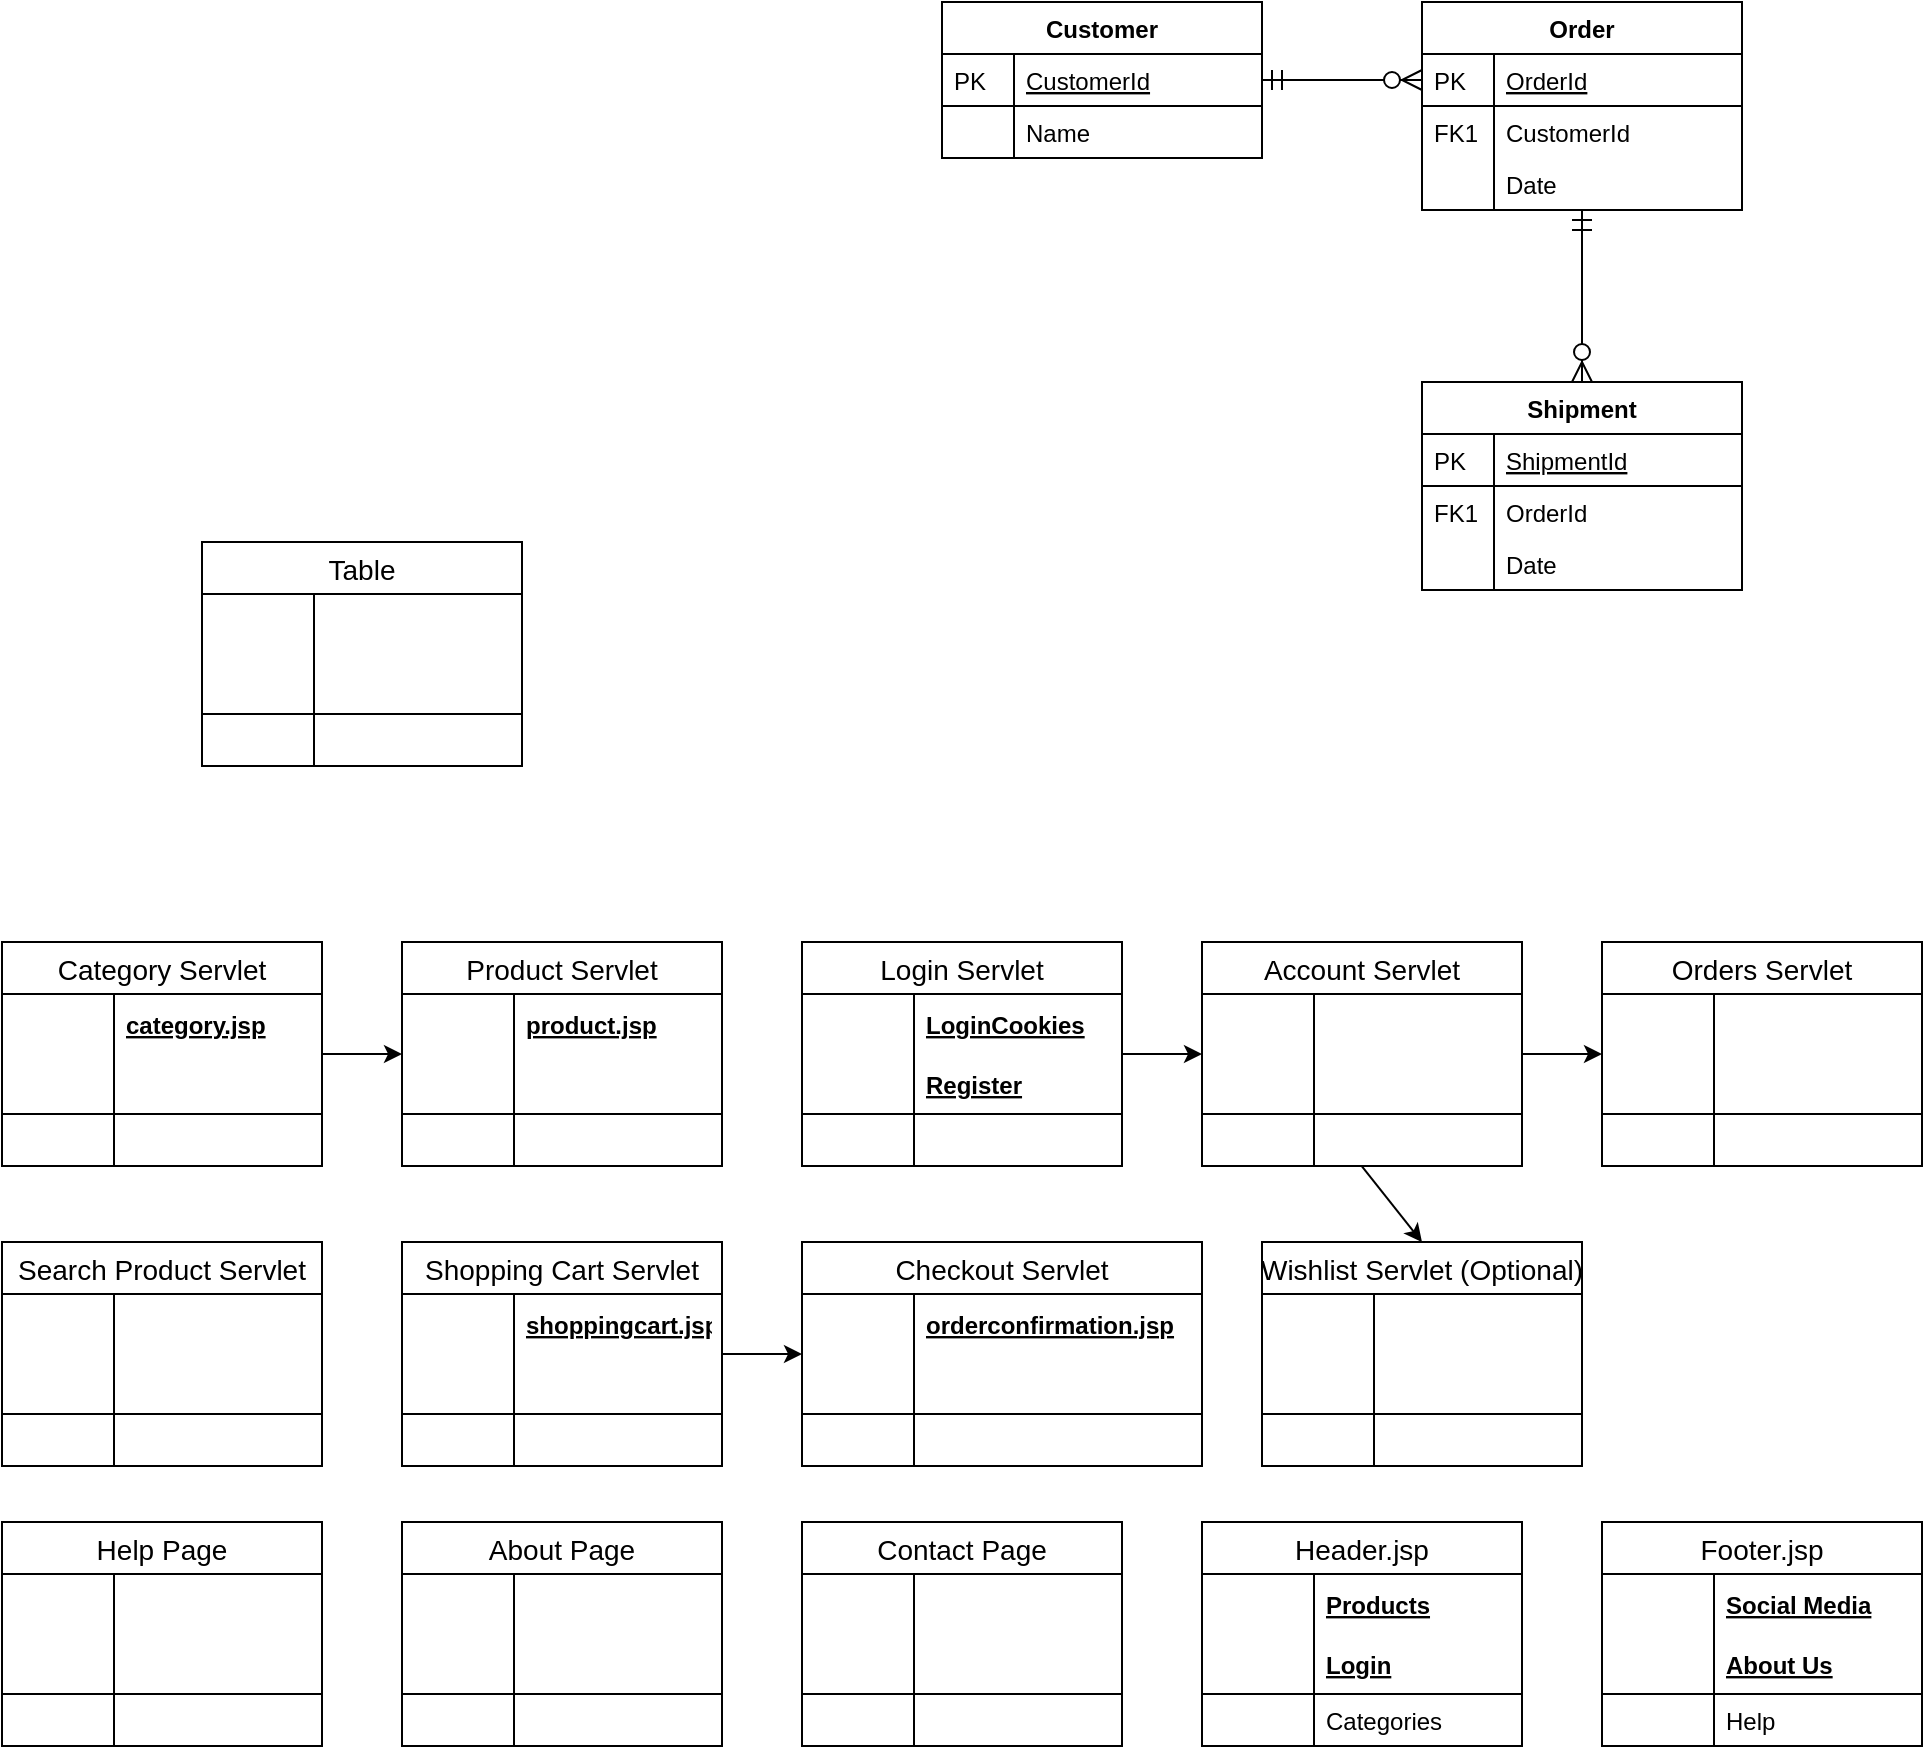 <mxfile version="13.1.1" type="device"><diagram id="C5RBs43oDa-KdzZeNtuy" name="Page-1"><mxGraphModel dx="981" dy="1683" grid="1" gridSize="10" guides="1" tooltips="1" connect="1" arrows="1" fold="1" page="1" pageScale="1" pageWidth="827" pageHeight="1169" math="0" shadow="0"><root><mxCell id="WIyWlLk6GJQsqaUBKTNV-0"/><mxCell id="WIyWlLk6GJQsqaUBKTNV-1" parent="WIyWlLk6GJQsqaUBKTNV-0"/><mxCell id="zkfFHV4jXpPFQw0GAbJ--63" value="" style="edgeStyle=orthogonalEdgeStyle;endArrow=ERzeroToMany;startArrow=ERmandOne;shadow=0;strokeWidth=1;endSize=8;startSize=8;" parent="WIyWlLk6GJQsqaUBKTNV-1" source="zkfFHV4jXpPFQw0GAbJ--52" target="zkfFHV4jXpPFQw0GAbJ--57" edge="1"><mxGeometry width="100" height="100" relative="1" as="geometry"><mxPoint x="820" y="190" as="sourcePoint"/><mxPoint x="920" y="90" as="targetPoint"/></mxGeometry></mxCell><mxCell id="zkfFHV4jXpPFQw0GAbJ--71" value="" style="edgeStyle=orthogonalEdgeStyle;endArrow=ERzeroToMany;startArrow=ERmandOne;shadow=0;strokeWidth=1;endSize=8;startSize=8;" parent="WIyWlLk6GJQsqaUBKTNV-1" source="zkfFHV4jXpPFQw0GAbJ--56" target="zkfFHV4jXpPFQw0GAbJ--64" edge="1"><mxGeometry width="100" height="100" relative="1" as="geometry"><mxPoint x="920" y="-18" as="sourcePoint"/><mxPoint x="840" y="-31" as="targetPoint"/><Array as="points"/></mxGeometry></mxCell><mxCell id="zkfFHV4jXpPFQw0GAbJ--51" value="Customer" style="swimlane;fontStyle=1;childLayout=stackLayout;horizontal=1;startSize=26;horizontalStack=0;resizeParent=1;resizeLast=0;collapsible=1;marginBottom=0;rounded=0;shadow=0;strokeWidth=1;" parent="WIyWlLk6GJQsqaUBKTNV-1" vertex="1"><mxGeometry x="670" y="-80" width="160" height="78" as="geometry"><mxRectangle x="20" y="80" width="160" height="26" as="alternateBounds"/></mxGeometry></mxCell><mxCell id="zkfFHV4jXpPFQw0GAbJ--52" value="CustomerId" style="shape=partialRectangle;top=0;left=0;right=0;bottom=1;align=left;verticalAlign=top;fillColor=none;spacingLeft=40;spacingRight=4;overflow=hidden;rotatable=0;points=[[0,0.5],[1,0.5]];portConstraint=eastwest;dropTarget=0;rounded=0;shadow=0;strokeWidth=1;fontStyle=4" parent="zkfFHV4jXpPFQw0GAbJ--51" vertex="1"><mxGeometry y="26" width="160" height="26" as="geometry"/></mxCell><mxCell id="zkfFHV4jXpPFQw0GAbJ--53" value="PK" style="shape=partialRectangle;top=0;left=0;bottom=0;fillColor=none;align=left;verticalAlign=top;spacingLeft=4;spacingRight=4;overflow=hidden;rotatable=0;points=[];portConstraint=eastwest;part=1;" parent="zkfFHV4jXpPFQw0GAbJ--52" vertex="1" connectable="0"><mxGeometry width="36" height="26" as="geometry"/></mxCell><mxCell id="zkfFHV4jXpPFQw0GAbJ--54" value="Name" style="shape=partialRectangle;top=0;left=0;right=0;bottom=0;align=left;verticalAlign=top;fillColor=none;spacingLeft=40;spacingRight=4;overflow=hidden;rotatable=0;points=[[0,0.5],[1,0.5]];portConstraint=eastwest;dropTarget=0;rounded=0;shadow=0;strokeWidth=1;" parent="zkfFHV4jXpPFQw0GAbJ--51" vertex="1"><mxGeometry y="52" width="160" height="26" as="geometry"/></mxCell><mxCell id="zkfFHV4jXpPFQw0GAbJ--55" value="" style="shape=partialRectangle;top=0;left=0;bottom=0;fillColor=none;align=left;verticalAlign=top;spacingLeft=4;spacingRight=4;overflow=hidden;rotatable=0;points=[];portConstraint=eastwest;part=1;" parent="zkfFHV4jXpPFQw0GAbJ--54" vertex="1" connectable="0"><mxGeometry width="36" height="26" as="geometry"/></mxCell><mxCell id="zkfFHV4jXpPFQw0GAbJ--56" value="Order" style="swimlane;fontStyle=1;childLayout=stackLayout;horizontal=1;startSize=26;horizontalStack=0;resizeParent=1;resizeLast=0;collapsible=1;marginBottom=0;rounded=0;shadow=0;strokeWidth=1;" parent="WIyWlLk6GJQsqaUBKTNV-1" vertex="1"><mxGeometry x="910" y="-80" width="160" height="104" as="geometry"><mxRectangle x="260" y="80" width="160" height="26" as="alternateBounds"/></mxGeometry></mxCell><mxCell id="zkfFHV4jXpPFQw0GAbJ--57" value="OrderId" style="shape=partialRectangle;top=0;left=0;right=0;bottom=1;align=left;verticalAlign=top;fillColor=none;spacingLeft=40;spacingRight=4;overflow=hidden;rotatable=0;points=[[0,0.5],[1,0.5]];portConstraint=eastwest;dropTarget=0;rounded=0;shadow=0;strokeWidth=1;fontStyle=4" parent="zkfFHV4jXpPFQw0GAbJ--56" vertex="1"><mxGeometry y="26" width="160" height="26" as="geometry"/></mxCell><mxCell id="zkfFHV4jXpPFQw0GAbJ--58" value="PK" style="shape=partialRectangle;top=0;left=0;bottom=0;fillColor=none;align=left;verticalAlign=top;spacingLeft=4;spacingRight=4;overflow=hidden;rotatable=0;points=[];portConstraint=eastwest;part=1;" parent="zkfFHV4jXpPFQw0GAbJ--57" vertex="1" connectable="0"><mxGeometry width="36" height="26" as="geometry"/></mxCell><mxCell id="zkfFHV4jXpPFQw0GAbJ--59" value="CustomerId" style="shape=partialRectangle;top=0;left=0;right=0;bottom=0;align=left;verticalAlign=top;fillColor=none;spacingLeft=40;spacingRight=4;overflow=hidden;rotatable=0;points=[[0,0.5],[1,0.5]];portConstraint=eastwest;dropTarget=0;rounded=0;shadow=0;strokeWidth=1;" parent="zkfFHV4jXpPFQw0GAbJ--56" vertex="1"><mxGeometry y="52" width="160" height="26" as="geometry"/></mxCell><mxCell id="zkfFHV4jXpPFQw0GAbJ--60" value="FK1" style="shape=partialRectangle;top=0;left=0;bottom=0;fillColor=none;align=left;verticalAlign=top;spacingLeft=4;spacingRight=4;overflow=hidden;rotatable=0;points=[];portConstraint=eastwest;part=1;" parent="zkfFHV4jXpPFQw0GAbJ--59" vertex="1" connectable="0"><mxGeometry width="36" height="26" as="geometry"/></mxCell><mxCell id="zkfFHV4jXpPFQw0GAbJ--61" value="Date" style="shape=partialRectangle;top=0;left=0;right=0;bottom=0;align=left;verticalAlign=top;fillColor=none;spacingLeft=40;spacingRight=4;overflow=hidden;rotatable=0;points=[[0,0.5],[1,0.5]];portConstraint=eastwest;dropTarget=0;rounded=0;shadow=0;strokeWidth=1;" parent="zkfFHV4jXpPFQw0GAbJ--56" vertex="1"><mxGeometry y="78" width="160" height="26" as="geometry"/></mxCell><mxCell id="zkfFHV4jXpPFQw0GAbJ--62" value="" style="shape=partialRectangle;top=0;left=0;bottom=0;fillColor=none;align=left;verticalAlign=top;spacingLeft=4;spacingRight=4;overflow=hidden;rotatable=0;points=[];portConstraint=eastwest;part=1;" parent="zkfFHV4jXpPFQw0GAbJ--61" vertex="1" connectable="0"><mxGeometry width="36" height="26" as="geometry"/></mxCell><mxCell id="zkfFHV4jXpPFQw0GAbJ--64" value="Shipment" style="swimlane;fontStyle=1;childLayout=stackLayout;horizontal=1;startSize=26;horizontalStack=0;resizeParent=1;resizeLast=0;collapsible=1;marginBottom=0;rounded=0;shadow=0;strokeWidth=1;" parent="WIyWlLk6GJQsqaUBKTNV-1" vertex="1"><mxGeometry x="910" y="110" width="160" height="104" as="geometry"><mxRectangle x="260" y="270" width="160" height="26" as="alternateBounds"/></mxGeometry></mxCell><mxCell id="zkfFHV4jXpPFQw0GAbJ--65" value="ShipmentId" style="shape=partialRectangle;top=0;left=0;right=0;bottom=1;align=left;verticalAlign=top;fillColor=none;spacingLeft=40;spacingRight=4;overflow=hidden;rotatable=0;points=[[0,0.5],[1,0.5]];portConstraint=eastwest;dropTarget=0;rounded=0;shadow=0;strokeWidth=1;fontStyle=4" parent="zkfFHV4jXpPFQw0GAbJ--64" vertex="1"><mxGeometry y="26" width="160" height="26" as="geometry"/></mxCell><mxCell id="zkfFHV4jXpPFQw0GAbJ--66" value="PK" style="shape=partialRectangle;top=0;left=0;bottom=0;fillColor=none;align=left;verticalAlign=top;spacingLeft=4;spacingRight=4;overflow=hidden;rotatable=0;points=[];portConstraint=eastwest;part=1;" parent="zkfFHV4jXpPFQw0GAbJ--65" vertex="1" connectable="0"><mxGeometry width="36" height="26" as="geometry"/></mxCell><mxCell id="zkfFHV4jXpPFQw0GAbJ--67" value="OrderId" style="shape=partialRectangle;top=0;left=0;right=0;bottom=0;align=left;verticalAlign=top;fillColor=none;spacingLeft=40;spacingRight=4;overflow=hidden;rotatable=0;points=[[0,0.5],[1,0.5]];portConstraint=eastwest;dropTarget=0;rounded=0;shadow=0;strokeWidth=1;" parent="zkfFHV4jXpPFQw0GAbJ--64" vertex="1"><mxGeometry y="52" width="160" height="26" as="geometry"/></mxCell><mxCell id="zkfFHV4jXpPFQw0GAbJ--68" value="FK1" style="shape=partialRectangle;top=0;left=0;bottom=0;fillColor=none;align=left;verticalAlign=top;spacingLeft=4;spacingRight=4;overflow=hidden;rotatable=0;points=[];portConstraint=eastwest;part=1;" parent="zkfFHV4jXpPFQw0GAbJ--67" vertex="1" connectable="0"><mxGeometry width="36" height="26" as="geometry"/></mxCell><mxCell id="zkfFHV4jXpPFQw0GAbJ--69" value="Date" style="shape=partialRectangle;top=0;left=0;right=0;bottom=0;align=left;verticalAlign=top;fillColor=none;spacingLeft=40;spacingRight=4;overflow=hidden;rotatable=0;points=[[0,0.5],[1,0.5]];portConstraint=eastwest;dropTarget=0;rounded=0;shadow=0;strokeWidth=1;" parent="zkfFHV4jXpPFQw0GAbJ--64" vertex="1"><mxGeometry y="78" width="160" height="26" as="geometry"/></mxCell><mxCell id="zkfFHV4jXpPFQw0GAbJ--70" value="" style="shape=partialRectangle;top=0;left=0;bottom=0;fillColor=none;align=left;verticalAlign=top;spacingLeft=4;spacingRight=4;overflow=hidden;rotatable=0;points=[];portConstraint=eastwest;part=1;" parent="zkfFHV4jXpPFQw0GAbJ--69" vertex="1" connectable="0"><mxGeometry width="36" height="26" as="geometry"/></mxCell><mxCell id="S2qN6p9JU5Q-Rs4f2Qf_-0" value="Table" style="swimlane;fontStyle=0;childLayout=stackLayout;horizontal=1;startSize=26;horizontalStack=0;resizeParent=1;resizeParentMax=0;resizeLast=0;collapsible=1;marginBottom=0;align=center;fontSize=14;" vertex="1" parent="WIyWlLk6GJQsqaUBKTNV-1"><mxGeometry x="300" y="190" width="160" height="112" as="geometry"/></mxCell><mxCell id="S2qN6p9JU5Q-Rs4f2Qf_-1" value="" style="shape=partialRectangle;top=0;left=0;right=0;bottom=0;align=left;verticalAlign=middle;fillColor=none;spacingLeft=60;spacingRight=4;overflow=hidden;rotatable=0;points=[[0,0.5],[1,0.5]];portConstraint=eastwest;dropTarget=0;fontStyle=5;fontSize=12;" vertex="1" parent="S2qN6p9JU5Q-Rs4f2Qf_-0"><mxGeometry y="26" width="160" height="30" as="geometry"/></mxCell><mxCell id="S2qN6p9JU5Q-Rs4f2Qf_-2" value="" style="shape=partialRectangle;fontStyle=1;top=0;left=0;bottom=0;fillColor=none;align=left;verticalAlign=middle;spacingLeft=4;spacingRight=4;overflow=hidden;rotatable=0;points=[];portConstraint=eastwest;part=1;fontSize=12;" vertex="1" connectable="0" parent="S2qN6p9JU5Q-Rs4f2Qf_-1"><mxGeometry width="56" height="30" as="geometry"/></mxCell><mxCell id="S2qN6p9JU5Q-Rs4f2Qf_-3" value="" style="shape=partialRectangle;top=0;left=0;right=0;bottom=1;align=left;verticalAlign=middle;fillColor=none;spacingLeft=60;spacingRight=4;overflow=hidden;rotatable=0;points=[[0,0.5],[1,0.5]];portConstraint=eastwest;dropTarget=0;fontStyle=5;fontSize=12;" vertex="1" parent="S2qN6p9JU5Q-Rs4f2Qf_-0"><mxGeometry y="56" width="160" height="30" as="geometry"/></mxCell><mxCell id="S2qN6p9JU5Q-Rs4f2Qf_-4" value="" style="shape=partialRectangle;fontStyle=1;top=0;left=0;bottom=0;fillColor=none;align=left;verticalAlign=middle;spacingLeft=4;spacingRight=4;overflow=hidden;rotatable=0;points=[];portConstraint=eastwest;part=1;fontSize=12;" vertex="1" connectable="0" parent="S2qN6p9JU5Q-Rs4f2Qf_-3"><mxGeometry width="56" height="30" as="geometry"/></mxCell><mxCell id="S2qN6p9JU5Q-Rs4f2Qf_-5" value="" style="shape=partialRectangle;top=0;left=0;right=0;bottom=0;align=left;verticalAlign=top;fillColor=none;spacingLeft=60;spacingRight=4;overflow=hidden;rotatable=0;points=[[0,0.5],[1,0.5]];portConstraint=eastwest;dropTarget=0;fontSize=12;" vertex="1" parent="S2qN6p9JU5Q-Rs4f2Qf_-0"><mxGeometry y="86" width="160" height="26" as="geometry"/></mxCell><mxCell id="S2qN6p9JU5Q-Rs4f2Qf_-6" value="" style="shape=partialRectangle;top=0;left=0;bottom=0;fillColor=none;align=left;verticalAlign=top;spacingLeft=4;spacingRight=4;overflow=hidden;rotatable=0;points=[];portConstraint=eastwest;part=1;fontSize=12;" vertex="1" connectable="0" parent="S2qN6p9JU5Q-Rs4f2Qf_-5"><mxGeometry width="56" height="26" as="geometry"/></mxCell><mxCell id="S2qN6p9JU5Q-Rs4f2Qf_-25" value="" style="edgeStyle=orthogonalEdgeStyle;rounded=0;orthogonalLoop=1;jettySize=auto;html=1;" edge="1" parent="WIyWlLk6GJQsqaUBKTNV-1" source="S2qN6p9JU5Q-Rs4f2Qf_-11" target="S2qN6p9JU5Q-Rs4f2Qf_-18"><mxGeometry relative="1" as="geometry"/></mxCell><mxCell id="S2qN6p9JU5Q-Rs4f2Qf_-18" value="Product Servlet" style="swimlane;fontStyle=0;childLayout=stackLayout;horizontal=1;startSize=26;horizontalStack=0;resizeParent=1;resizeParentMax=0;resizeLast=0;collapsible=1;marginBottom=0;align=center;fontSize=14;" vertex="1" parent="WIyWlLk6GJQsqaUBKTNV-1"><mxGeometry x="400" y="390" width="160" height="112" as="geometry"/></mxCell><mxCell id="S2qN6p9JU5Q-Rs4f2Qf_-19" value="product.jsp" style="shape=partialRectangle;top=0;left=0;right=0;bottom=0;align=left;verticalAlign=middle;fillColor=none;spacingLeft=60;spacingRight=4;overflow=hidden;rotatable=0;points=[[0,0.5],[1,0.5]];portConstraint=eastwest;dropTarget=0;fontStyle=5;fontSize=12;" vertex="1" parent="S2qN6p9JU5Q-Rs4f2Qf_-18"><mxGeometry y="26" width="160" height="30" as="geometry"/></mxCell><mxCell id="S2qN6p9JU5Q-Rs4f2Qf_-20" value="" style="shape=partialRectangle;fontStyle=1;top=0;left=0;bottom=0;fillColor=none;align=left;verticalAlign=middle;spacingLeft=4;spacingRight=4;overflow=hidden;rotatable=0;points=[];portConstraint=eastwest;part=1;fontSize=12;" vertex="1" connectable="0" parent="S2qN6p9JU5Q-Rs4f2Qf_-19"><mxGeometry width="56" height="30" as="geometry"/></mxCell><mxCell id="S2qN6p9JU5Q-Rs4f2Qf_-21" value="" style="shape=partialRectangle;top=0;left=0;right=0;bottom=1;align=left;verticalAlign=middle;fillColor=none;spacingLeft=60;spacingRight=4;overflow=hidden;rotatable=0;points=[[0,0.5],[1,0.5]];portConstraint=eastwest;dropTarget=0;fontStyle=5;fontSize=12;" vertex="1" parent="S2qN6p9JU5Q-Rs4f2Qf_-18"><mxGeometry y="56" width="160" height="30" as="geometry"/></mxCell><mxCell id="S2qN6p9JU5Q-Rs4f2Qf_-22" value="" style="shape=partialRectangle;fontStyle=1;top=0;left=0;bottom=0;fillColor=none;align=left;verticalAlign=middle;spacingLeft=4;spacingRight=4;overflow=hidden;rotatable=0;points=[];portConstraint=eastwest;part=1;fontSize=12;" vertex="1" connectable="0" parent="S2qN6p9JU5Q-Rs4f2Qf_-21"><mxGeometry width="56" height="30" as="geometry"/></mxCell><mxCell id="S2qN6p9JU5Q-Rs4f2Qf_-23" value="" style="shape=partialRectangle;top=0;left=0;right=0;bottom=0;align=left;verticalAlign=top;fillColor=none;spacingLeft=60;spacingRight=4;overflow=hidden;rotatable=0;points=[[0,0.5],[1,0.5]];portConstraint=eastwest;dropTarget=0;fontSize=12;" vertex="1" parent="S2qN6p9JU5Q-Rs4f2Qf_-18"><mxGeometry y="86" width="160" height="26" as="geometry"/></mxCell><mxCell id="S2qN6p9JU5Q-Rs4f2Qf_-24" value="" style="shape=partialRectangle;top=0;left=0;bottom=0;fillColor=none;align=left;verticalAlign=top;spacingLeft=4;spacingRight=4;overflow=hidden;rotatable=0;points=[];portConstraint=eastwest;part=1;fontSize=12;" vertex="1" connectable="0" parent="S2qN6p9JU5Q-Rs4f2Qf_-23"><mxGeometry width="56" height="26" as="geometry"/></mxCell><mxCell id="S2qN6p9JU5Q-Rs4f2Qf_-11" value="Category Servlet" style="swimlane;fontStyle=0;childLayout=stackLayout;horizontal=1;startSize=26;horizontalStack=0;resizeParent=1;resizeParentMax=0;resizeLast=0;collapsible=1;marginBottom=0;align=center;fontSize=14;" vertex="1" parent="WIyWlLk6GJQsqaUBKTNV-1"><mxGeometry x="200" y="390" width="160" height="112" as="geometry"/></mxCell><mxCell id="S2qN6p9JU5Q-Rs4f2Qf_-12" value="category.jsp" style="shape=partialRectangle;top=0;left=0;right=0;bottom=0;align=left;verticalAlign=middle;fillColor=none;spacingLeft=60;spacingRight=4;overflow=hidden;rotatable=0;points=[[0,0.5],[1,0.5]];portConstraint=eastwest;dropTarget=0;fontStyle=5;fontSize=12;" vertex="1" parent="S2qN6p9JU5Q-Rs4f2Qf_-11"><mxGeometry y="26" width="160" height="30" as="geometry"/></mxCell><mxCell id="S2qN6p9JU5Q-Rs4f2Qf_-13" value="" style="shape=partialRectangle;fontStyle=1;top=0;left=0;bottom=0;fillColor=none;align=left;verticalAlign=middle;spacingLeft=4;spacingRight=4;overflow=hidden;rotatable=0;points=[];portConstraint=eastwest;part=1;fontSize=12;" vertex="1" connectable="0" parent="S2qN6p9JU5Q-Rs4f2Qf_-12"><mxGeometry width="56" height="30" as="geometry"/></mxCell><mxCell id="S2qN6p9JU5Q-Rs4f2Qf_-14" value="" style="shape=partialRectangle;top=0;left=0;right=0;bottom=1;align=left;verticalAlign=middle;fillColor=none;spacingLeft=60;spacingRight=4;overflow=hidden;rotatable=0;points=[[0,0.5],[1,0.5]];portConstraint=eastwest;dropTarget=0;fontStyle=5;fontSize=12;" vertex="1" parent="S2qN6p9JU5Q-Rs4f2Qf_-11"><mxGeometry y="56" width="160" height="30" as="geometry"/></mxCell><mxCell id="S2qN6p9JU5Q-Rs4f2Qf_-15" value="" style="shape=partialRectangle;fontStyle=1;top=0;left=0;bottom=0;fillColor=none;align=left;verticalAlign=middle;spacingLeft=4;spacingRight=4;overflow=hidden;rotatable=0;points=[];portConstraint=eastwest;part=1;fontSize=12;" vertex="1" connectable="0" parent="S2qN6p9JU5Q-Rs4f2Qf_-14"><mxGeometry width="56" height="30" as="geometry"/></mxCell><mxCell id="S2qN6p9JU5Q-Rs4f2Qf_-16" value="" style="shape=partialRectangle;top=0;left=0;right=0;bottom=0;align=left;verticalAlign=top;fillColor=none;spacingLeft=60;spacingRight=4;overflow=hidden;rotatable=0;points=[[0,0.5],[1,0.5]];portConstraint=eastwest;dropTarget=0;fontSize=12;" vertex="1" parent="S2qN6p9JU5Q-Rs4f2Qf_-11"><mxGeometry y="86" width="160" height="26" as="geometry"/></mxCell><mxCell id="S2qN6p9JU5Q-Rs4f2Qf_-17" value="" style="shape=partialRectangle;top=0;left=0;bottom=0;fillColor=none;align=left;verticalAlign=top;spacingLeft=4;spacingRight=4;overflow=hidden;rotatable=0;points=[];portConstraint=eastwest;part=1;fontSize=12;" vertex="1" connectable="0" parent="S2qN6p9JU5Q-Rs4f2Qf_-16"><mxGeometry width="56" height="26" as="geometry"/></mxCell><mxCell id="S2qN6p9JU5Q-Rs4f2Qf_-47" value="" style="edgeStyle=orthogonalEdgeStyle;rounded=0;orthogonalLoop=1;jettySize=auto;html=1;" edge="1" parent="WIyWlLk6GJQsqaUBKTNV-1" source="S2qN6p9JU5Q-Rs4f2Qf_-33" target="S2qN6p9JU5Q-Rs4f2Qf_-40"><mxGeometry relative="1" as="geometry"/></mxCell><mxCell id="S2qN6p9JU5Q-Rs4f2Qf_-33" value="Login Servlet" style="swimlane;fontStyle=0;childLayout=stackLayout;horizontal=1;startSize=26;horizontalStack=0;resizeParent=1;resizeParentMax=0;resizeLast=0;collapsible=1;marginBottom=0;align=center;fontSize=14;" vertex="1" parent="WIyWlLk6GJQsqaUBKTNV-1"><mxGeometry x="600" y="390" width="160" height="112" as="geometry"/></mxCell><mxCell id="S2qN6p9JU5Q-Rs4f2Qf_-34" value="LoginCookies" style="shape=partialRectangle;top=0;left=0;right=0;bottom=0;align=left;verticalAlign=middle;fillColor=none;spacingLeft=60;spacingRight=4;overflow=hidden;rotatable=0;points=[[0,0.5],[1,0.5]];portConstraint=eastwest;dropTarget=0;fontStyle=5;fontSize=12;" vertex="1" parent="S2qN6p9JU5Q-Rs4f2Qf_-33"><mxGeometry y="26" width="160" height="30" as="geometry"/></mxCell><mxCell id="S2qN6p9JU5Q-Rs4f2Qf_-35" value="" style="shape=partialRectangle;fontStyle=1;top=0;left=0;bottom=0;fillColor=none;align=left;verticalAlign=middle;spacingLeft=4;spacingRight=4;overflow=hidden;rotatable=0;points=[];portConstraint=eastwest;part=1;fontSize=12;" vertex="1" connectable="0" parent="S2qN6p9JU5Q-Rs4f2Qf_-34"><mxGeometry width="56" height="30" as="geometry"/></mxCell><mxCell id="S2qN6p9JU5Q-Rs4f2Qf_-36" value="Register" style="shape=partialRectangle;top=0;left=0;right=0;bottom=1;align=left;verticalAlign=middle;fillColor=none;spacingLeft=60;spacingRight=4;overflow=hidden;rotatable=0;points=[[0,0.5],[1,0.5]];portConstraint=eastwest;dropTarget=0;fontStyle=5;fontSize=12;" vertex="1" parent="S2qN6p9JU5Q-Rs4f2Qf_-33"><mxGeometry y="56" width="160" height="30" as="geometry"/></mxCell><mxCell id="S2qN6p9JU5Q-Rs4f2Qf_-37" value="" style="shape=partialRectangle;fontStyle=1;top=0;left=0;bottom=0;fillColor=none;align=left;verticalAlign=middle;spacingLeft=4;spacingRight=4;overflow=hidden;rotatable=0;points=[];portConstraint=eastwest;part=1;fontSize=12;" vertex="1" connectable="0" parent="S2qN6p9JU5Q-Rs4f2Qf_-36"><mxGeometry width="56" height="30" as="geometry"/></mxCell><mxCell id="S2qN6p9JU5Q-Rs4f2Qf_-38" value="" style="shape=partialRectangle;top=0;left=0;right=0;bottom=0;align=left;verticalAlign=top;fillColor=none;spacingLeft=60;spacingRight=4;overflow=hidden;rotatable=0;points=[[0,0.5],[1,0.5]];portConstraint=eastwest;dropTarget=0;fontSize=12;" vertex="1" parent="S2qN6p9JU5Q-Rs4f2Qf_-33"><mxGeometry y="86" width="160" height="26" as="geometry"/></mxCell><mxCell id="S2qN6p9JU5Q-Rs4f2Qf_-39" value="" style="shape=partialRectangle;top=0;left=0;bottom=0;fillColor=none;align=left;verticalAlign=top;spacingLeft=4;spacingRight=4;overflow=hidden;rotatable=0;points=[];portConstraint=eastwest;part=1;fontSize=12;" vertex="1" connectable="0" parent="S2qN6p9JU5Q-Rs4f2Qf_-38"><mxGeometry width="56" height="26" as="geometry"/></mxCell><mxCell id="S2qN6p9JU5Q-Rs4f2Qf_-93" value="" style="edgeStyle=orthogonalEdgeStyle;rounded=0;orthogonalLoop=1;jettySize=auto;html=1;" edge="1" parent="WIyWlLk6GJQsqaUBKTNV-1" source="S2qN6p9JU5Q-Rs4f2Qf_-40" target="S2qN6p9JU5Q-Rs4f2Qf_-86"><mxGeometry relative="1" as="geometry"/></mxCell><mxCell id="S2qN6p9JU5Q-Rs4f2Qf_-40" value="Account Servlet" style="swimlane;fontStyle=0;childLayout=stackLayout;horizontal=1;startSize=26;horizontalStack=0;resizeParent=1;resizeParentMax=0;resizeLast=0;collapsible=1;marginBottom=0;align=center;fontSize=14;" vertex="1" parent="WIyWlLk6GJQsqaUBKTNV-1"><mxGeometry x="800" y="390" width="160" height="112" as="geometry"/></mxCell><mxCell id="S2qN6p9JU5Q-Rs4f2Qf_-41" value="" style="shape=partialRectangle;top=0;left=0;right=0;bottom=0;align=left;verticalAlign=middle;fillColor=none;spacingLeft=60;spacingRight=4;overflow=hidden;rotatable=0;points=[[0,0.5],[1,0.5]];portConstraint=eastwest;dropTarget=0;fontStyle=5;fontSize=12;" vertex="1" parent="S2qN6p9JU5Q-Rs4f2Qf_-40"><mxGeometry y="26" width="160" height="30" as="geometry"/></mxCell><mxCell id="S2qN6p9JU5Q-Rs4f2Qf_-42" value="" style="shape=partialRectangle;fontStyle=1;top=0;left=0;bottom=0;fillColor=none;align=left;verticalAlign=middle;spacingLeft=4;spacingRight=4;overflow=hidden;rotatable=0;points=[];portConstraint=eastwest;part=1;fontSize=12;" vertex="1" connectable="0" parent="S2qN6p9JU5Q-Rs4f2Qf_-41"><mxGeometry width="56" height="30" as="geometry"/></mxCell><mxCell id="S2qN6p9JU5Q-Rs4f2Qf_-43" value="" style="shape=partialRectangle;top=0;left=0;right=0;bottom=1;align=left;verticalAlign=middle;fillColor=none;spacingLeft=60;spacingRight=4;overflow=hidden;rotatable=0;points=[[0,0.5],[1,0.5]];portConstraint=eastwest;dropTarget=0;fontStyle=5;fontSize=12;" vertex="1" parent="S2qN6p9JU5Q-Rs4f2Qf_-40"><mxGeometry y="56" width="160" height="30" as="geometry"/></mxCell><mxCell id="S2qN6p9JU5Q-Rs4f2Qf_-44" value="" style="shape=partialRectangle;fontStyle=1;top=0;left=0;bottom=0;fillColor=none;align=left;verticalAlign=middle;spacingLeft=4;spacingRight=4;overflow=hidden;rotatable=0;points=[];portConstraint=eastwest;part=1;fontSize=12;" vertex="1" connectable="0" parent="S2qN6p9JU5Q-Rs4f2Qf_-43"><mxGeometry width="56" height="30" as="geometry"/></mxCell><mxCell id="S2qN6p9JU5Q-Rs4f2Qf_-45" value="" style="shape=partialRectangle;top=0;left=0;right=0;bottom=0;align=left;verticalAlign=top;fillColor=none;spacingLeft=60;spacingRight=4;overflow=hidden;rotatable=0;points=[[0,0.5],[1,0.5]];portConstraint=eastwest;dropTarget=0;fontSize=12;" vertex="1" parent="S2qN6p9JU5Q-Rs4f2Qf_-40"><mxGeometry y="86" width="160" height="26" as="geometry"/></mxCell><mxCell id="S2qN6p9JU5Q-Rs4f2Qf_-46" value="" style="shape=partialRectangle;top=0;left=0;bottom=0;fillColor=none;align=left;verticalAlign=top;spacingLeft=4;spacingRight=4;overflow=hidden;rotatable=0;points=[];portConstraint=eastwest;part=1;fontSize=12;" vertex="1" connectable="0" parent="S2qN6p9JU5Q-Rs4f2Qf_-45"><mxGeometry width="56" height="26" as="geometry"/></mxCell><mxCell id="S2qN6p9JU5Q-Rs4f2Qf_-62" value="" style="edgeStyle=orthogonalEdgeStyle;rounded=0;orthogonalLoop=1;jettySize=auto;html=1;" edge="1" parent="WIyWlLk6GJQsqaUBKTNV-1" source="S2qN6p9JU5Q-Rs4f2Qf_-48" target="S2qN6p9JU5Q-Rs4f2Qf_-55"><mxGeometry relative="1" as="geometry"/></mxCell><mxCell id="S2qN6p9JU5Q-Rs4f2Qf_-48" value="Shopping Cart Servlet" style="swimlane;fontStyle=0;childLayout=stackLayout;horizontal=1;startSize=26;horizontalStack=0;resizeParent=1;resizeParentMax=0;resizeLast=0;collapsible=1;marginBottom=0;align=center;fontSize=14;" vertex="1" parent="WIyWlLk6GJQsqaUBKTNV-1"><mxGeometry x="400" y="540" width="160" height="112" as="geometry"/></mxCell><mxCell id="S2qN6p9JU5Q-Rs4f2Qf_-49" value="shoppingcart.jsp" style="shape=partialRectangle;top=0;left=0;right=0;bottom=0;align=left;verticalAlign=middle;fillColor=none;spacingLeft=60;spacingRight=4;overflow=hidden;rotatable=0;points=[[0,0.5],[1,0.5]];portConstraint=eastwest;dropTarget=0;fontStyle=5;fontSize=12;" vertex="1" parent="S2qN6p9JU5Q-Rs4f2Qf_-48"><mxGeometry y="26" width="160" height="30" as="geometry"/></mxCell><mxCell id="S2qN6p9JU5Q-Rs4f2Qf_-50" value="" style="shape=partialRectangle;fontStyle=1;top=0;left=0;bottom=0;fillColor=none;align=left;verticalAlign=middle;spacingLeft=4;spacingRight=4;overflow=hidden;rotatable=0;points=[];portConstraint=eastwest;part=1;fontSize=12;" vertex="1" connectable="0" parent="S2qN6p9JU5Q-Rs4f2Qf_-49"><mxGeometry width="56" height="30" as="geometry"/></mxCell><mxCell id="S2qN6p9JU5Q-Rs4f2Qf_-51" value="" style="shape=partialRectangle;top=0;left=0;right=0;bottom=1;align=left;verticalAlign=middle;fillColor=none;spacingLeft=60;spacingRight=4;overflow=hidden;rotatable=0;points=[[0,0.5],[1,0.5]];portConstraint=eastwest;dropTarget=0;fontStyle=5;fontSize=12;" vertex="1" parent="S2qN6p9JU5Q-Rs4f2Qf_-48"><mxGeometry y="56" width="160" height="30" as="geometry"/></mxCell><mxCell id="S2qN6p9JU5Q-Rs4f2Qf_-52" value="" style="shape=partialRectangle;fontStyle=1;top=0;left=0;bottom=0;fillColor=none;align=left;verticalAlign=middle;spacingLeft=4;spacingRight=4;overflow=hidden;rotatable=0;points=[];portConstraint=eastwest;part=1;fontSize=12;" vertex="1" connectable="0" parent="S2qN6p9JU5Q-Rs4f2Qf_-51"><mxGeometry width="56" height="30" as="geometry"/></mxCell><mxCell id="S2qN6p9JU5Q-Rs4f2Qf_-53" value="" style="shape=partialRectangle;top=0;left=0;right=0;bottom=0;align=left;verticalAlign=top;fillColor=none;spacingLeft=60;spacingRight=4;overflow=hidden;rotatable=0;points=[[0,0.5],[1,0.5]];portConstraint=eastwest;dropTarget=0;fontSize=12;" vertex="1" parent="S2qN6p9JU5Q-Rs4f2Qf_-48"><mxGeometry y="86" width="160" height="26" as="geometry"/></mxCell><mxCell id="S2qN6p9JU5Q-Rs4f2Qf_-54" value="" style="shape=partialRectangle;top=0;left=0;bottom=0;fillColor=none;align=left;verticalAlign=top;spacingLeft=4;spacingRight=4;overflow=hidden;rotatable=0;points=[];portConstraint=eastwest;part=1;fontSize=12;" vertex="1" connectable="0" parent="S2qN6p9JU5Q-Rs4f2Qf_-53"><mxGeometry width="56" height="26" as="geometry"/></mxCell><mxCell id="S2qN6p9JU5Q-Rs4f2Qf_-55" value="Checkout Servlet" style="swimlane;fontStyle=0;childLayout=stackLayout;horizontal=1;startSize=26;horizontalStack=0;resizeParent=1;resizeParentMax=0;resizeLast=0;collapsible=1;marginBottom=0;align=center;fontSize=14;" vertex="1" parent="WIyWlLk6GJQsqaUBKTNV-1"><mxGeometry x="600" y="540" width="200" height="112" as="geometry"/></mxCell><mxCell id="S2qN6p9JU5Q-Rs4f2Qf_-56" value="orderconfirmation.jsp" style="shape=partialRectangle;top=0;left=0;right=0;bottom=0;align=left;verticalAlign=middle;fillColor=none;spacingLeft=60;spacingRight=4;overflow=hidden;rotatable=0;points=[[0,0.5],[1,0.5]];portConstraint=eastwest;dropTarget=0;fontStyle=5;fontSize=12;" vertex="1" parent="S2qN6p9JU5Q-Rs4f2Qf_-55"><mxGeometry y="26" width="200" height="30" as="geometry"/></mxCell><mxCell id="S2qN6p9JU5Q-Rs4f2Qf_-57" value="" style="shape=partialRectangle;fontStyle=1;top=0;left=0;bottom=0;fillColor=none;align=left;verticalAlign=middle;spacingLeft=4;spacingRight=4;overflow=hidden;rotatable=0;points=[];portConstraint=eastwest;part=1;fontSize=12;" vertex="1" connectable="0" parent="S2qN6p9JU5Q-Rs4f2Qf_-56"><mxGeometry width="56" height="30" as="geometry"/></mxCell><mxCell id="S2qN6p9JU5Q-Rs4f2Qf_-58" value="" style="shape=partialRectangle;top=0;left=0;right=0;bottom=1;align=left;verticalAlign=middle;fillColor=none;spacingLeft=60;spacingRight=4;overflow=hidden;rotatable=0;points=[[0,0.5],[1,0.5]];portConstraint=eastwest;dropTarget=0;fontStyle=5;fontSize=12;" vertex="1" parent="S2qN6p9JU5Q-Rs4f2Qf_-55"><mxGeometry y="56" width="200" height="30" as="geometry"/></mxCell><mxCell id="S2qN6p9JU5Q-Rs4f2Qf_-59" value="" style="shape=partialRectangle;fontStyle=1;top=0;left=0;bottom=0;fillColor=none;align=left;verticalAlign=middle;spacingLeft=4;spacingRight=4;overflow=hidden;rotatable=0;points=[];portConstraint=eastwest;part=1;fontSize=12;" vertex="1" connectable="0" parent="S2qN6p9JU5Q-Rs4f2Qf_-58"><mxGeometry width="56" height="30" as="geometry"/></mxCell><mxCell id="S2qN6p9JU5Q-Rs4f2Qf_-60" value="" style="shape=partialRectangle;top=0;left=0;right=0;bottom=0;align=left;verticalAlign=top;fillColor=none;spacingLeft=60;spacingRight=4;overflow=hidden;rotatable=0;points=[[0,0.5],[1,0.5]];portConstraint=eastwest;dropTarget=0;fontSize=12;" vertex="1" parent="S2qN6p9JU5Q-Rs4f2Qf_-55"><mxGeometry y="86" width="200" height="26" as="geometry"/></mxCell><mxCell id="S2qN6p9JU5Q-Rs4f2Qf_-61" value="" style="shape=partialRectangle;top=0;left=0;bottom=0;fillColor=none;align=left;verticalAlign=top;spacingLeft=4;spacingRight=4;overflow=hidden;rotatable=0;points=[];portConstraint=eastwest;part=1;fontSize=12;" vertex="1" connectable="0" parent="S2qN6p9JU5Q-Rs4f2Qf_-60"><mxGeometry width="56" height="26" as="geometry"/></mxCell><mxCell id="S2qN6p9JU5Q-Rs4f2Qf_-86" value="Orders Servlet" style="swimlane;fontStyle=0;childLayout=stackLayout;horizontal=1;startSize=26;horizontalStack=0;resizeParent=1;resizeParentMax=0;resizeLast=0;collapsible=1;marginBottom=0;align=center;fontSize=14;" vertex="1" parent="WIyWlLk6GJQsqaUBKTNV-1"><mxGeometry x="1000" y="390" width="160" height="112" as="geometry"/></mxCell><mxCell id="S2qN6p9JU5Q-Rs4f2Qf_-87" value="" style="shape=partialRectangle;top=0;left=0;right=0;bottom=0;align=left;verticalAlign=middle;fillColor=none;spacingLeft=60;spacingRight=4;overflow=hidden;rotatable=0;points=[[0,0.5],[1,0.5]];portConstraint=eastwest;dropTarget=0;fontStyle=5;fontSize=12;" vertex="1" parent="S2qN6p9JU5Q-Rs4f2Qf_-86"><mxGeometry y="26" width="160" height="30" as="geometry"/></mxCell><mxCell id="S2qN6p9JU5Q-Rs4f2Qf_-88" value="" style="shape=partialRectangle;fontStyle=1;top=0;left=0;bottom=0;fillColor=none;align=left;verticalAlign=middle;spacingLeft=4;spacingRight=4;overflow=hidden;rotatable=0;points=[];portConstraint=eastwest;part=1;fontSize=12;" vertex="1" connectable="0" parent="S2qN6p9JU5Q-Rs4f2Qf_-87"><mxGeometry width="56" height="30" as="geometry"/></mxCell><mxCell id="S2qN6p9JU5Q-Rs4f2Qf_-89" value="" style="shape=partialRectangle;top=0;left=0;right=0;bottom=1;align=left;verticalAlign=middle;fillColor=none;spacingLeft=60;spacingRight=4;overflow=hidden;rotatable=0;points=[[0,0.5],[1,0.5]];portConstraint=eastwest;dropTarget=0;fontStyle=5;fontSize=12;" vertex="1" parent="S2qN6p9JU5Q-Rs4f2Qf_-86"><mxGeometry y="56" width="160" height="30" as="geometry"/></mxCell><mxCell id="S2qN6p9JU5Q-Rs4f2Qf_-90" value="" style="shape=partialRectangle;fontStyle=1;top=0;left=0;bottom=0;fillColor=none;align=left;verticalAlign=middle;spacingLeft=4;spacingRight=4;overflow=hidden;rotatable=0;points=[];portConstraint=eastwest;part=1;fontSize=12;" vertex="1" connectable="0" parent="S2qN6p9JU5Q-Rs4f2Qf_-89"><mxGeometry width="56" height="30" as="geometry"/></mxCell><mxCell id="S2qN6p9JU5Q-Rs4f2Qf_-91" value="" style="shape=partialRectangle;top=0;left=0;right=0;bottom=0;align=left;verticalAlign=top;fillColor=none;spacingLeft=60;spacingRight=4;overflow=hidden;rotatable=0;points=[[0,0.5],[1,0.5]];portConstraint=eastwest;dropTarget=0;fontSize=12;" vertex="1" parent="S2qN6p9JU5Q-Rs4f2Qf_-86"><mxGeometry y="86" width="160" height="26" as="geometry"/></mxCell><mxCell id="S2qN6p9JU5Q-Rs4f2Qf_-92" value="" style="shape=partialRectangle;top=0;left=0;bottom=0;fillColor=none;align=left;verticalAlign=top;spacingLeft=4;spacingRight=4;overflow=hidden;rotatable=0;points=[];portConstraint=eastwest;part=1;fontSize=12;" vertex="1" connectable="0" parent="S2qN6p9JU5Q-Rs4f2Qf_-91"><mxGeometry width="56" height="26" as="geometry"/></mxCell><mxCell id="S2qN6p9JU5Q-Rs4f2Qf_-94" value="" style="endArrow=classic;html=1;exitX=0.498;exitY=0.993;exitDx=0;exitDy=0;exitPerimeter=0;entryX=0.5;entryY=0;entryDx=0;entryDy=0;" edge="1" parent="WIyWlLk6GJQsqaUBKTNV-1" source="S2qN6p9JU5Q-Rs4f2Qf_-45" target="S2qN6p9JU5Q-Rs4f2Qf_-63"><mxGeometry width="50" height="50" relative="1" as="geometry"><mxPoint x="1000" y="580" as="sourcePoint"/><mxPoint x="1050" y="530" as="targetPoint"/></mxGeometry></mxCell><mxCell id="S2qN6p9JU5Q-Rs4f2Qf_-63" value="Wishlist Servlet (Optional)" style="swimlane;fontStyle=0;childLayout=stackLayout;horizontal=1;startSize=26;horizontalStack=0;resizeParent=1;resizeParentMax=0;resizeLast=0;collapsible=1;marginBottom=0;align=center;fontSize=14;" vertex="1" parent="WIyWlLk6GJQsqaUBKTNV-1"><mxGeometry x="830" y="540" width="160" height="112" as="geometry"/></mxCell><mxCell id="S2qN6p9JU5Q-Rs4f2Qf_-64" value="" style="shape=partialRectangle;top=0;left=0;right=0;bottom=0;align=left;verticalAlign=middle;fillColor=none;spacingLeft=60;spacingRight=4;overflow=hidden;rotatable=0;points=[[0,0.5],[1,0.5]];portConstraint=eastwest;dropTarget=0;fontStyle=5;fontSize=12;" vertex="1" parent="S2qN6p9JU5Q-Rs4f2Qf_-63"><mxGeometry y="26" width="160" height="30" as="geometry"/></mxCell><mxCell id="S2qN6p9JU5Q-Rs4f2Qf_-65" value="" style="shape=partialRectangle;fontStyle=1;top=0;left=0;bottom=0;fillColor=none;align=left;verticalAlign=middle;spacingLeft=4;spacingRight=4;overflow=hidden;rotatable=0;points=[];portConstraint=eastwest;part=1;fontSize=12;" vertex="1" connectable="0" parent="S2qN6p9JU5Q-Rs4f2Qf_-64"><mxGeometry width="56" height="30" as="geometry"/></mxCell><mxCell id="S2qN6p9JU5Q-Rs4f2Qf_-66" value="" style="shape=partialRectangle;top=0;left=0;right=0;bottom=1;align=left;verticalAlign=middle;fillColor=none;spacingLeft=60;spacingRight=4;overflow=hidden;rotatable=0;points=[[0,0.5],[1,0.5]];portConstraint=eastwest;dropTarget=0;fontStyle=5;fontSize=12;" vertex="1" parent="S2qN6p9JU5Q-Rs4f2Qf_-63"><mxGeometry y="56" width="160" height="30" as="geometry"/></mxCell><mxCell id="S2qN6p9JU5Q-Rs4f2Qf_-67" value="" style="shape=partialRectangle;fontStyle=1;top=0;left=0;bottom=0;fillColor=none;align=left;verticalAlign=middle;spacingLeft=4;spacingRight=4;overflow=hidden;rotatable=0;points=[];portConstraint=eastwest;part=1;fontSize=12;" vertex="1" connectable="0" parent="S2qN6p9JU5Q-Rs4f2Qf_-66"><mxGeometry width="56" height="30" as="geometry"/></mxCell><mxCell id="S2qN6p9JU5Q-Rs4f2Qf_-68" value="" style="shape=partialRectangle;top=0;left=0;right=0;bottom=0;align=left;verticalAlign=top;fillColor=none;spacingLeft=60;spacingRight=4;overflow=hidden;rotatable=0;points=[[0,0.5],[1,0.5]];portConstraint=eastwest;dropTarget=0;fontSize=12;" vertex="1" parent="S2qN6p9JU5Q-Rs4f2Qf_-63"><mxGeometry y="86" width="160" height="26" as="geometry"/></mxCell><mxCell id="S2qN6p9JU5Q-Rs4f2Qf_-69" value="" style="shape=partialRectangle;top=0;left=0;bottom=0;fillColor=none;align=left;verticalAlign=top;spacingLeft=4;spacingRight=4;overflow=hidden;rotatable=0;points=[];portConstraint=eastwest;part=1;fontSize=12;" vertex="1" connectable="0" parent="S2qN6p9JU5Q-Rs4f2Qf_-68"><mxGeometry width="56" height="26" as="geometry"/></mxCell><mxCell id="S2qN6p9JU5Q-Rs4f2Qf_-102" value="About Page" style="swimlane;fontStyle=0;childLayout=stackLayout;horizontal=1;startSize=26;horizontalStack=0;resizeParent=1;resizeParentMax=0;resizeLast=0;collapsible=1;marginBottom=0;align=center;fontSize=14;" vertex="1" parent="WIyWlLk6GJQsqaUBKTNV-1"><mxGeometry x="400" y="680" width="160" height="112" as="geometry"/></mxCell><mxCell id="S2qN6p9JU5Q-Rs4f2Qf_-103" value="" style="shape=partialRectangle;top=0;left=0;right=0;bottom=0;align=left;verticalAlign=middle;fillColor=none;spacingLeft=60;spacingRight=4;overflow=hidden;rotatable=0;points=[[0,0.5],[1,0.5]];portConstraint=eastwest;dropTarget=0;fontStyle=5;fontSize=12;" vertex="1" parent="S2qN6p9JU5Q-Rs4f2Qf_-102"><mxGeometry y="26" width="160" height="30" as="geometry"/></mxCell><mxCell id="S2qN6p9JU5Q-Rs4f2Qf_-104" value="" style="shape=partialRectangle;fontStyle=1;top=0;left=0;bottom=0;fillColor=none;align=left;verticalAlign=middle;spacingLeft=4;spacingRight=4;overflow=hidden;rotatable=0;points=[];portConstraint=eastwest;part=1;fontSize=12;" vertex="1" connectable="0" parent="S2qN6p9JU5Q-Rs4f2Qf_-103"><mxGeometry width="56" height="30" as="geometry"/></mxCell><mxCell id="S2qN6p9JU5Q-Rs4f2Qf_-105" value="" style="shape=partialRectangle;top=0;left=0;right=0;bottom=1;align=left;verticalAlign=middle;fillColor=none;spacingLeft=60;spacingRight=4;overflow=hidden;rotatable=0;points=[[0,0.5],[1,0.5]];portConstraint=eastwest;dropTarget=0;fontStyle=5;fontSize=12;" vertex="1" parent="S2qN6p9JU5Q-Rs4f2Qf_-102"><mxGeometry y="56" width="160" height="30" as="geometry"/></mxCell><mxCell id="S2qN6p9JU5Q-Rs4f2Qf_-106" value="" style="shape=partialRectangle;fontStyle=1;top=0;left=0;bottom=0;fillColor=none;align=left;verticalAlign=middle;spacingLeft=4;spacingRight=4;overflow=hidden;rotatable=0;points=[];portConstraint=eastwest;part=1;fontSize=12;" vertex="1" connectable="0" parent="S2qN6p9JU5Q-Rs4f2Qf_-105"><mxGeometry width="56" height="30" as="geometry"/></mxCell><mxCell id="S2qN6p9JU5Q-Rs4f2Qf_-107" value="" style="shape=partialRectangle;top=0;left=0;right=0;bottom=0;align=left;verticalAlign=top;fillColor=none;spacingLeft=60;spacingRight=4;overflow=hidden;rotatable=0;points=[[0,0.5],[1,0.5]];portConstraint=eastwest;dropTarget=0;fontSize=12;" vertex="1" parent="S2qN6p9JU5Q-Rs4f2Qf_-102"><mxGeometry y="86" width="160" height="26" as="geometry"/></mxCell><mxCell id="S2qN6p9JU5Q-Rs4f2Qf_-108" value="" style="shape=partialRectangle;top=0;left=0;bottom=0;fillColor=none;align=left;verticalAlign=top;spacingLeft=4;spacingRight=4;overflow=hidden;rotatable=0;points=[];portConstraint=eastwest;part=1;fontSize=12;" vertex="1" connectable="0" parent="S2qN6p9JU5Q-Rs4f2Qf_-107"><mxGeometry width="56" height="26" as="geometry"/></mxCell><mxCell id="S2qN6p9JU5Q-Rs4f2Qf_-109" value="Contact Page" style="swimlane;fontStyle=0;childLayout=stackLayout;horizontal=1;startSize=26;horizontalStack=0;resizeParent=1;resizeParentMax=0;resizeLast=0;collapsible=1;marginBottom=0;align=center;fontSize=14;" vertex="1" parent="WIyWlLk6GJQsqaUBKTNV-1"><mxGeometry x="600" y="680" width="160" height="112" as="geometry"/></mxCell><mxCell id="S2qN6p9JU5Q-Rs4f2Qf_-110" value="" style="shape=partialRectangle;top=0;left=0;right=0;bottom=0;align=left;verticalAlign=middle;fillColor=none;spacingLeft=60;spacingRight=4;overflow=hidden;rotatable=0;points=[[0,0.5],[1,0.5]];portConstraint=eastwest;dropTarget=0;fontStyle=5;fontSize=12;" vertex="1" parent="S2qN6p9JU5Q-Rs4f2Qf_-109"><mxGeometry y="26" width="160" height="30" as="geometry"/></mxCell><mxCell id="S2qN6p9JU5Q-Rs4f2Qf_-111" value="" style="shape=partialRectangle;fontStyle=1;top=0;left=0;bottom=0;fillColor=none;align=left;verticalAlign=middle;spacingLeft=4;spacingRight=4;overflow=hidden;rotatable=0;points=[];portConstraint=eastwest;part=1;fontSize=12;" vertex="1" connectable="0" parent="S2qN6p9JU5Q-Rs4f2Qf_-110"><mxGeometry width="56" height="30" as="geometry"/></mxCell><mxCell id="S2qN6p9JU5Q-Rs4f2Qf_-112" value="" style="shape=partialRectangle;top=0;left=0;right=0;bottom=1;align=left;verticalAlign=middle;fillColor=none;spacingLeft=60;spacingRight=4;overflow=hidden;rotatable=0;points=[[0,0.5],[1,0.5]];portConstraint=eastwest;dropTarget=0;fontStyle=5;fontSize=12;" vertex="1" parent="S2qN6p9JU5Q-Rs4f2Qf_-109"><mxGeometry y="56" width="160" height="30" as="geometry"/></mxCell><mxCell id="S2qN6p9JU5Q-Rs4f2Qf_-113" value="" style="shape=partialRectangle;fontStyle=1;top=0;left=0;bottom=0;fillColor=none;align=left;verticalAlign=middle;spacingLeft=4;spacingRight=4;overflow=hidden;rotatable=0;points=[];portConstraint=eastwest;part=1;fontSize=12;" vertex="1" connectable="0" parent="S2qN6p9JU5Q-Rs4f2Qf_-112"><mxGeometry width="56" height="30" as="geometry"/></mxCell><mxCell id="S2qN6p9JU5Q-Rs4f2Qf_-114" value="" style="shape=partialRectangle;top=0;left=0;right=0;bottom=0;align=left;verticalAlign=top;fillColor=none;spacingLeft=60;spacingRight=4;overflow=hidden;rotatable=0;points=[[0,0.5],[1,0.5]];portConstraint=eastwest;dropTarget=0;fontSize=12;" vertex="1" parent="S2qN6p9JU5Q-Rs4f2Qf_-109"><mxGeometry y="86" width="160" height="26" as="geometry"/></mxCell><mxCell id="S2qN6p9JU5Q-Rs4f2Qf_-115" value="" style="shape=partialRectangle;top=0;left=0;bottom=0;fillColor=none;align=left;verticalAlign=top;spacingLeft=4;spacingRight=4;overflow=hidden;rotatable=0;points=[];portConstraint=eastwest;part=1;fontSize=12;" vertex="1" connectable="0" parent="S2qN6p9JU5Q-Rs4f2Qf_-114"><mxGeometry width="56" height="26" as="geometry"/></mxCell><mxCell id="S2qN6p9JU5Q-Rs4f2Qf_-123" value="Footer.jsp" style="swimlane;fontStyle=0;childLayout=stackLayout;horizontal=1;startSize=26;horizontalStack=0;resizeParent=1;resizeParentMax=0;resizeLast=0;collapsible=1;marginBottom=0;align=center;fontSize=14;" vertex="1" parent="WIyWlLk6GJQsqaUBKTNV-1"><mxGeometry x="1000" y="680" width="160" height="112" as="geometry"/></mxCell><mxCell id="S2qN6p9JU5Q-Rs4f2Qf_-124" value="Social Media" style="shape=partialRectangle;top=0;left=0;right=0;bottom=0;align=left;verticalAlign=middle;fillColor=none;spacingLeft=60;spacingRight=4;overflow=hidden;rotatable=0;points=[[0,0.5],[1,0.5]];portConstraint=eastwest;dropTarget=0;fontStyle=5;fontSize=12;" vertex="1" parent="S2qN6p9JU5Q-Rs4f2Qf_-123"><mxGeometry y="26" width="160" height="30" as="geometry"/></mxCell><mxCell id="S2qN6p9JU5Q-Rs4f2Qf_-125" value="" style="shape=partialRectangle;fontStyle=1;top=0;left=0;bottom=0;fillColor=none;align=left;verticalAlign=middle;spacingLeft=4;spacingRight=4;overflow=hidden;rotatable=0;points=[];portConstraint=eastwest;part=1;fontSize=12;" vertex="1" connectable="0" parent="S2qN6p9JU5Q-Rs4f2Qf_-124"><mxGeometry width="56" height="30" as="geometry"/></mxCell><mxCell id="S2qN6p9JU5Q-Rs4f2Qf_-126" value="About Us" style="shape=partialRectangle;top=0;left=0;right=0;bottom=1;align=left;verticalAlign=middle;fillColor=none;spacingLeft=60;spacingRight=4;overflow=hidden;rotatable=0;points=[[0,0.5],[1,0.5]];portConstraint=eastwest;dropTarget=0;fontStyle=5;fontSize=12;" vertex="1" parent="S2qN6p9JU5Q-Rs4f2Qf_-123"><mxGeometry y="56" width="160" height="30" as="geometry"/></mxCell><mxCell id="S2qN6p9JU5Q-Rs4f2Qf_-127" value="" style="shape=partialRectangle;fontStyle=1;top=0;left=0;bottom=0;fillColor=none;align=left;verticalAlign=middle;spacingLeft=4;spacingRight=4;overflow=hidden;rotatable=0;points=[];portConstraint=eastwest;part=1;fontSize=12;" vertex="1" connectable="0" parent="S2qN6p9JU5Q-Rs4f2Qf_-126"><mxGeometry width="56" height="30" as="geometry"/></mxCell><mxCell id="S2qN6p9JU5Q-Rs4f2Qf_-128" value="Help" style="shape=partialRectangle;top=0;left=0;right=0;bottom=0;align=left;verticalAlign=top;fillColor=none;spacingLeft=60;spacingRight=4;overflow=hidden;rotatable=0;points=[[0,0.5],[1,0.5]];portConstraint=eastwest;dropTarget=0;fontSize=12;" vertex="1" parent="S2qN6p9JU5Q-Rs4f2Qf_-123"><mxGeometry y="86" width="160" height="26" as="geometry"/></mxCell><mxCell id="S2qN6p9JU5Q-Rs4f2Qf_-129" value="" style="shape=partialRectangle;top=0;left=0;bottom=0;fillColor=none;align=left;verticalAlign=top;spacingLeft=4;spacingRight=4;overflow=hidden;rotatable=0;points=[];portConstraint=eastwest;part=1;fontSize=12;" vertex="1" connectable="0" parent="S2qN6p9JU5Q-Rs4f2Qf_-128"><mxGeometry width="56" height="26" as="geometry"/></mxCell><mxCell id="S2qN6p9JU5Q-Rs4f2Qf_-116" value="Header.jsp" style="swimlane;fontStyle=0;childLayout=stackLayout;horizontal=1;startSize=26;horizontalStack=0;resizeParent=1;resizeParentMax=0;resizeLast=0;collapsible=1;marginBottom=0;align=center;fontSize=14;" vertex="1" parent="WIyWlLk6GJQsqaUBKTNV-1"><mxGeometry x="800" y="680" width="160" height="112" as="geometry"/></mxCell><mxCell id="S2qN6p9JU5Q-Rs4f2Qf_-117" value="Products" style="shape=partialRectangle;top=0;left=0;right=0;bottom=0;align=left;verticalAlign=middle;fillColor=none;spacingLeft=60;spacingRight=4;overflow=hidden;rotatable=0;points=[[0,0.5],[1,0.5]];portConstraint=eastwest;dropTarget=0;fontStyle=5;fontSize=12;" vertex="1" parent="S2qN6p9JU5Q-Rs4f2Qf_-116"><mxGeometry y="26" width="160" height="30" as="geometry"/></mxCell><mxCell id="S2qN6p9JU5Q-Rs4f2Qf_-118" value="" style="shape=partialRectangle;fontStyle=1;top=0;left=0;bottom=0;fillColor=none;align=left;verticalAlign=middle;spacingLeft=4;spacingRight=4;overflow=hidden;rotatable=0;points=[];portConstraint=eastwest;part=1;fontSize=12;" vertex="1" connectable="0" parent="S2qN6p9JU5Q-Rs4f2Qf_-117"><mxGeometry width="56" height="30" as="geometry"/></mxCell><mxCell id="S2qN6p9JU5Q-Rs4f2Qf_-119" value="Login" style="shape=partialRectangle;top=0;left=0;right=0;bottom=1;align=left;verticalAlign=middle;fillColor=none;spacingLeft=60;spacingRight=4;overflow=hidden;rotatable=0;points=[[0,0.5],[1,0.5]];portConstraint=eastwest;dropTarget=0;fontStyle=5;fontSize=12;" vertex="1" parent="S2qN6p9JU5Q-Rs4f2Qf_-116"><mxGeometry y="56" width="160" height="30" as="geometry"/></mxCell><mxCell id="S2qN6p9JU5Q-Rs4f2Qf_-120" value="" style="shape=partialRectangle;fontStyle=1;top=0;left=0;bottom=0;fillColor=none;align=left;verticalAlign=middle;spacingLeft=4;spacingRight=4;overflow=hidden;rotatable=0;points=[];portConstraint=eastwest;part=1;fontSize=12;" vertex="1" connectable="0" parent="S2qN6p9JU5Q-Rs4f2Qf_-119"><mxGeometry width="56" height="30" as="geometry"/></mxCell><mxCell id="S2qN6p9JU5Q-Rs4f2Qf_-121" value="Categories" style="shape=partialRectangle;top=0;left=0;right=0;bottom=0;align=left;verticalAlign=top;fillColor=none;spacingLeft=60;spacingRight=4;overflow=hidden;rotatable=0;points=[[0,0.5],[1,0.5]];portConstraint=eastwest;dropTarget=0;fontSize=12;" vertex="1" parent="S2qN6p9JU5Q-Rs4f2Qf_-116"><mxGeometry y="86" width="160" height="26" as="geometry"/></mxCell><mxCell id="S2qN6p9JU5Q-Rs4f2Qf_-122" value="" style="shape=partialRectangle;top=0;left=0;bottom=0;fillColor=none;align=left;verticalAlign=top;spacingLeft=4;spacingRight=4;overflow=hidden;rotatable=0;points=[];portConstraint=eastwest;part=1;fontSize=12;" vertex="1" connectable="0" parent="S2qN6p9JU5Q-Rs4f2Qf_-121"><mxGeometry width="56" height="26" as="geometry"/></mxCell><mxCell id="S2qN6p9JU5Q-Rs4f2Qf_-130" value="Search Product Servlet" style="swimlane;fontStyle=0;childLayout=stackLayout;horizontal=1;startSize=26;horizontalStack=0;resizeParent=1;resizeParentMax=0;resizeLast=0;collapsible=1;marginBottom=0;align=center;fontSize=14;" vertex="1" parent="WIyWlLk6GJQsqaUBKTNV-1"><mxGeometry x="200" y="540" width="160" height="112" as="geometry"/></mxCell><mxCell id="S2qN6p9JU5Q-Rs4f2Qf_-131" value="" style="shape=partialRectangle;top=0;left=0;right=0;bottom=0;align=left;verticalAlign=middle;fillColor=none;spacingLeft=60;spacingRight=4;overflow=hidden;rotatable=0;points=[[0,0.5],[1,0.5]];portConstraint=eastwest;dropTarget=0;fontStyle=5;fontSize=12;" vertex="1" parent="S2qN6p9JU5Q-Rs4f2Qf_-130"><mxGeometry y="26" width="160" height="30" as="geometry"/></mxCell><mxCell id="S2qN6p9JU5Q-Rs4f2Qf_-132" value="" style="shape=partialRectangle;fontStyle=1;top=0;left=0;bottom=0;fillColor=none;align=left;verticalAlign=middle;spacingLeft=4;spacingRight=4;overflow=hidden;rotatable=0;points=[];portConstraint=eastwest;part=1;fontSize=12;" vertex="1" connectable="0" parent="S2qN6p9JU5Q-Rs4f2Qf_-131"><mxGeometry width="56" height="30" as="geometry"/></mxCell><mxCell id="S2qN6p9JU5Q-Rs4f2Qf_-133" value="" style="shape=partialRectangle;top=0;left=0;right=0;bottom=1;align=left;verticalAlign=middle;fillColor=none;spacingLeft=60;spacingRight=4;overflow=hidden;rotatable=0;points=[[0,0.5],[1,0.5]];portConstraint=eastwest;dropTarget=0;fontStyle=5;fontSize=12;" vertex="1" parent="S2qN6p9JU5Q-Rs4f2Qf_-130"><mxGeometry y="56" width="160" height="30" as="geometry"/></mxCell><mxCell id="S2qN6p9JU5Q-Rs4f2Qf_-134" value="" style="shape=partialRectangle;fontStyle=1;top=0;left=0;bottom=0;fillColor=none;align=left;verticalAlign=middle;spacingLeft=4;spacingRight=4;overflow=hidden;rotatable=0;points=[];portConstraint=eastwest;part=1;fontSize=12;" vertex="1" connectable="0" parent="S2qN6p9JU5Q-Rs4f2Qf_-133"><mxGeometry width="56" height="30" as="geometry"/></mxCell><mxCell id="S2qN6p9JU5Q-Rs4f2Qf_-135" value="" style="shape=partialRectangle;top=0;left=0;right=0;bottom=0;align=left;verticalAlign=top;fillColor=none;spacingLeft=60;spacingRight=4;overflow=hidden;rotatable=0;points=[[0,0.5],[1,0.5]];portConstraint=eastwest;dropTarget=0;fontSize=12;" vertex="1" parent="S2qN6p9JU5Q-Rs4f2Qf_-130"><mxGeometry y="86" width="160" height="26" as="geometry"/></mxCell><mxCell id="S2qN6p9JU5Q-Rs4f2Qf_-136" value="" style="shape=partialRectangle;top=0;left=0;bottom=0;fillColor=none;align=left;verticalAlign=top;spacingLeft=4;spacingRight=4;overflow=hidden;rotatable=0;points=[];portConstraint=eastwest;part=1;fontSize=12;" vertex="1" connectable="0" parent="S2qN6p9JU5Q-Rs4f2Qf_-135"><mxGeometry width="56" height="26" as="geometry"/></mxCell><mxCell id="S2qN6p9JU5Q-Rs4f2Qf_-95" value="Help Page" style="swimlane;fontStyle=0;childLayout=stackLayout;horizontal=1;startSize=26;horizontalStack=0;resizeParent=1;resizeParentMax=0;resizeLast=0;collapsible=1;marginBottom=0;align=center;fontSize=14;" vertex="1" parent="WIyWlLk6GJQsqaUBKTNV-1"><mxGeometry x="200" y="680" width="160" height="112" as="geometry"/></mxCell><mxCell id="S2qN6p9JU5Q-Rs4f2Qf_-96" value="" style="shape=partialRectangle;top=0;left=0;right=0;bottom=0;align=left;verticalAlign=middle;fillColor=none;spacingLeft=60;spacingRight=4;overflow=hidden;rotatable=0;points=[[0,0.5],[1,0.5]];portConstraint=eastwest;dropTarget=0;fontStyle=5;fontSize=12;" vertex="1" parent="S2qN6p9JU5Q-Rs4f2Qf_-95"><mxGeometry y="26" width="160" height="30" as="geometry"/></mxCell><mxCell id="S2qN6p9JU5Q-Rs4f2Qf_-97" value="" style="shape=partialRectangle;fontStyle=1;top=0;left=0;bottom=0;fillColor=none;align=left;verticalAlign=middle;spacingLeft=4;spacingRight=4;overflow=hidden;rotatable=0;points=[];portConstraint=eastwest;part=1;fontSize=12;" vertex="1" connectable="0" parent="S2qN6p9JU5Q-Rs4f2Qf_-96"><mxGeometry width="56" height="30" as="geometry"/></mxCell><mxCell id="S2qN6p9JU5Q-Rs4f2Qf_-98" value="" style="shape=partialRectangle;top=0;left=0;right=0;bottom=1;align=left;verticalAlign=middle;fillColor=none;spacingLeft=60;spacingRight=4;overflow=hidden;rotatable=0;points=[[0,0.5],[1,0.5]];portConstraint=eastwest;dropTarget=0;fontStyle=5;fontSize=12;" vertex="1" parent="S2qN6p9JU5Q-Rs4f2Qf_-95"><mxGeometry y="56" width="160" height="30" as="geometry"/></mxCell><mxCell id="S2qN6p9JU5Q-Rs4f2Qf_-99" value="" style="shape=partialRectangle;fontStyle=1;top=0;left=0;bottom=0;fillColor=none;align=left;verticalAlign=middle;spacingLeft=4;spacingRight=4;overflow=hidden;rotatable=0;points=[];portConstraint=eastwest;part=1;fontSize=12;" vertex="1" connectable="0" parent="S2qN6p9JU5Q-Rs4f2Qf_-98"><mxGeometry width="56" height="30" as="geometry"/></mxCell><mxCell id="S2qN6p9JU5Q-Rs4f2Qf_-100" value="" style="shape=partialRectangle;top=0;left=0;right=0;bottom=0;align=left;verticalAlign=top;fillColor=none;spacingLeft=60;spacingRight=4;overflow=hidden;rotatable=0;points=[[0,0.5],[1,0.5]];portConstraint=eastwest;dropTarget=0;fontSize=12;" vertex="1" parent="S2qN6p9JU5Q-Rs4f2Qf_-95"><mxGeometry y="86" width="160" height="26" as="geometry"/></mxCell><mxCell id="S2qN6p9JU5Q-Rs4f2Qf_-101" value="" style="shape=partialRectangle;top=0;left=0;bottom=0;fillColor=none;align=left;verticalAlign=top;spacingLeft=4;spacingRight=4;overflow=hidden;rotatable=0;points=[];portConstraint=eastwest;part=1;fontSize=12;" vertex="1" connectable="0" parent="S2qN6p9JU5Q-Rs4f2Qf_-100"><mxGeometry width="56" height="26" as="geometry"/></mxCell></root></mxGraphModel></diagram></mxfile>